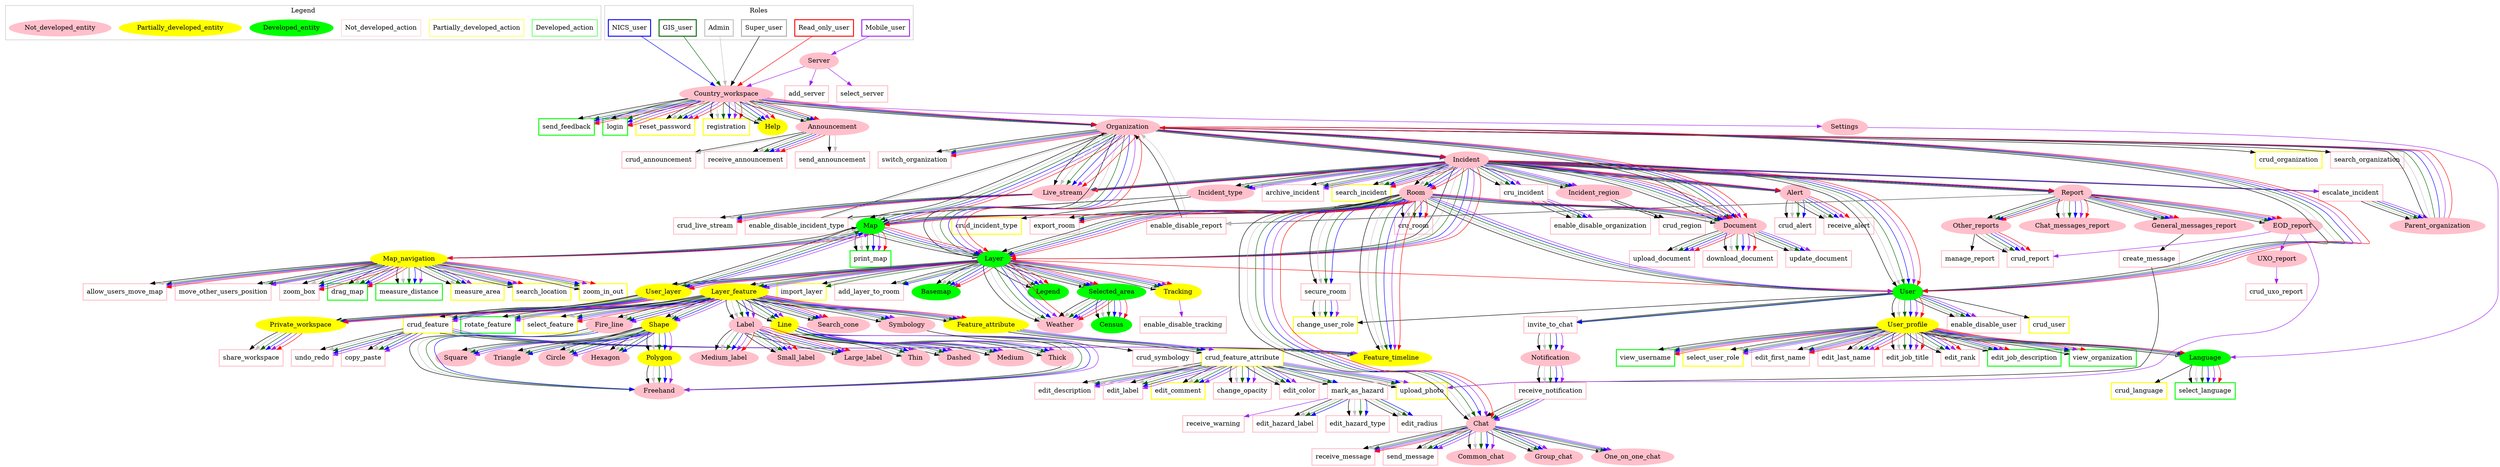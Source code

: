 digraph NICS_information_architecture {
    
subgraph cluster_Legend {
    color=gray;
    Developed_action [shape = rectangle, color=green]
    Partially_developed_action [shape = rectangle, color=yellow]
    Not_developed_action [shape = rectangle, color=pink]
    Developed_entity [style = filled, color=green]
    Partially_developed_entity [style = filled, color=yellow]
    Not_developed_entity [style = filled, color=pink]
    label = "Legend"
}

  subgraph cluster_roles {
    color=gray;
    node [shape=rectangle,color=white, penwidth=2];
    Read_only_user, 
    NICS_user, 
    GIS_user, 
    Admin, 
    Super_user,
    Mobile_user;
    label = "Roles";
  }

  subgraph user_actions_developed {
    style=filled;
    color=lightgrey;
    node [shape=rectangle,style=outlined,penwidth = 2,color=green];
    drag_map, 
    edit_job_description, 
    measure_distance, 
    print_map, 
    rotate_feature,
    select_language, 
    send_feedback, 
    view_organization, 
    view_username,
    login
  }
  
  subgraph user_actions_partially_developed {
    style=filled;
    color=lightgrey;
    node [shape=rectangle,style=outlined,penwidth = 2,color=yellow];
    change_user_role, 
    crud_feature, 
    crud_feature_attribute, 
    crud_incident_type, 
    crud_organization,
    crud_language, 
    crud_user, 
    edit_comment, 
    import_layer,
    measure_area,
    reset_password, 
    search_location, 
    search_incident, 
    select_feature,
    select_user_role, 
    upload_photo,
    zoom_in_out,
    registration
  }
  
  subgraph user_actions_not_developed {
    style=filled;
    color=lightgrey;
    node [shape=rectangle,style=outlined,penwidth = 2,color=pink];
    add_layer_to_room,
    add_server,
    allow_users_move_map,
    archive_incident, 
    change_opacity, 
    copy_paste, 
    create_message,
    crud_alert, 
    crud_announcement, 
    cru_incident, 
    crud_live_stream, 
    crud_region, 
    cru_room, 
    crud_report, 
    crud_symbology, 
    crud_uxo_report,
    download_document, 
    edit_color, 
    edit_comment, 
    edit_description, 
    edit_hazard_label, 
    edit_hazard_type, 
    edit_radius, 
    edit_first_name, 
    edit_label, 
    edit_last_name, 
    edit_job_title, 
    edit_rank, 
    enable_disable_incident_type, 
    enable_disable_organization,
    enable_disable_report, 
    enable_disable_tracking,
    enable_disable_user,
    escalate_incident,
    export_room, 
    invite_to_chat,
    manage_report,
    mark_as_hazard, 
    measure_area, 
    move_other_users_position, 
    receive_alert, 
    receive_announcement, 
    receive_message,
    receive_notification, 
    receive_warning,
    reset_password, 
    search_organization, 
    secure_room,
    send_announcement, 
    send_message, 
    select_server,
    share_workspace, 
    switch_organization,
    undo_redo, 
    update_document,
    upload_document,
    zoom_box
  }
  
  subgraph developed {
    style=filled;
    color=lightgrey;
    node [shape=oval,style=filled,color=green];
    Basemap,
    Census,
    Map, 
    Language, 
    Layer,
    Legend, 
    Selected_area, 
    User
  }
  
  subgraph partially_developed {
    style=filled;
    color=lightgrey;
    node [shape=oval,style=filled,color=yellow];
    Feature_attribute, 
    Feature_timeline, 
    Help,
    Layer_feature,
    Line, 
    Map_navigation,
    Polygon, 
    Shape,
    Tracking,
    User_layer,
    User_profile
    Private_workspace
  }
 
  subgraph not_developed {
    style=filled;
    color=lightgrey;
    node [shape=oval,style=filled,color=pink];
    Alert, 
    Announcement, 
    Chat, 
    Chat_messages_report,
    Circle, 
    Country_workspace,
    Dashed,
    Document, 
    EOD_report,
    Fire_line, 
    Freehand,
    Common_chat,
    General_messages_report,
    Group_chat, 
    Hexagon, 
    Incident, 
    Incident_region
    Incident_type,
    Label, 
    Large_label,
    Live_stream,
    Medium,
    Medium_label,
    Notification,
    One_on_one_chat, 
    Organization,
    Other_reports,
    Parent_organization, 
    Report,
    Room, 
    Search_cone, 
    Server,
    Settings,
    Small_label,
    Square, 
    Symbology, 
    Thick,
    Thin,
    Triangle,
    UXO_report,
    Weather
  }

  subgraph Super_user {
    edge [penwidth = 1, weight = 10];
    Super_user [color = darkgray];
    Super_user -> Country_workspace
    Alert -> crud_alert
    Alert -> receive_alert
    Announcement -> crud_announcement
    Announcement -> send_announcement
    Announcement -> receive_announcement
    Chat -> Common_chat
    Chat -> Group_chat
    Chat -> One_on_one_chat
    Chat -> send_message
    Chat -> receive_message
    Country_workspace -> Announcement
    Country_workspace -> registration
    Country_workspace -> login
    Country_workspace -> send_feedback
    Country_workspace -> Help
    Country_workspace -> reset_password
    Country_workspace -> Organization
    create_message -> upload_photo
    crud_feature -> undo_redo
    crud_feature -> copy_paste
    crud_feature -> Feature_timeline
    crud_feature_attribute -> edit_label
    crud_feature_attribute -> edit_description
    crud_feature_attribute -> upload_photo
    crud_feature_attribute -> edit_comment
    crud_feature_attribute -> edit_color
    crud_feature_attribute -> change_opacity
    crud_feature_attribute -> mark_as_hazard
    cru_incident -> enable_disable_organization
    Document -> upload_document
    Document ->update_document
    Document -> download_document
    Layer_feature -> Shape
    Layer_feature -> Line
    Layer_feature -> Fire_line
    Layer_feature -> Label
    Layer_feature -> Symbology
    Layer_feature -> Search_cone
    escalate_incident -> Parent_organization
    enable_disable_incident_type -> Organization
    enable_disable_report -> Organization
    Feature_attribute -> crud_feature_attribute
    Fire_line -> Freehand
    Incident -> Room
    Incident -> Layer
    Incident -> Live_stream
    Incident -> Alert
    Incident -> Report
    Incident -> Document
    Incident -> search_incident
    Incident -> cru_incident
    Incident -> escalate_incident
    Incident -> archive_incident
    Incident -> Incident_type
    Incident -> Incident_region
    Incident -> User
    Incident_region -> crud_region
    Incident_type -> crud_incident_type
    Incident_type -> enable_disable_incident_type
    invite_to_chat -> Notification
    General_messages_report -> create_message
    Label -> Small_label
    Label -> Medium_label
    Label -> Large_label
    Language -> crud_language
    Language -> select_language
    Layer -> Legend
    Layer -> Tracking
    Layer -> Weather
    Layer -> Selected_area
    Layer -> User_layer
    Layer -> Layer_feature
    Layer -> Basemap
    Layer -> import_layer
    Layer -> add_layer_to_room
    Layer_feature -> crud_feature
    Layer_feature -> select_feature
    Layer_feature -> rotate_feature
    Layer_feature -> Feature_attribute
    Line -> Thick
    Line -> Medium
    Line -> Thin
    Line -> Dashed
    Line -> Freehand
    Live_stream -> crud_live_stream
    Map -> print_map
    Map -> Map_navigation
    Map -> Layer
    Map_navigation -> search_location
    Map_navigation -> zoom_box
    Map_navigation -> zoom_in_out
    Map_navigation -> drag_map
    Map_navigation -> move_other_users_position
    Map_navigation -> allow_users_move_map
    Map_navigation -> measure_area
    Map_navigation -> measure_distance
    mark_as_hazard -> edit_hazard_label
    mark_as_hazard -> edit_hazard_type
    mark_as_hazard -> edit_radius
    Notification -> receive_notification
    Organization -> Incident
    Organization -> Layer
    Organization -> Live_stream
    Organization -> Document
    Organization -> Map
    Organization -> switch_organization
    Organization -> User
    Organization -> crud_organization
    Organization -> search_organization
    Other_reports -> crud_report
    Other_reports -> manage_report
    Parent_organization -> Organization
    Polygon -> Freehand
    receive_notification -> Chat
    Incident_region -> crud_region
    Report -> enable_disable_report
    Report -> General_messages_report
    Report -> Chat_messages_report
    Report -> EOD_report
    Report -> Other_reports
    Room -> cru_room
    Room -> secure_room
    Room -> export_room
    Room -> User
    Room -> Layer
    Room -> Chat
    Room -> Map
    Room -> Document
    Room -> Feature_timeline
    secure_room -> change_user_role
    Selected_area -> Weather
    Selected_area -> Census
    Shape -> Polygon
    Shape -> Circle
    Shape -> Triangle
    Shape -> Square
    Shape -> Hexagon
    Symbology -> crud_symbology
    User -> crud_user
    User -> change_user_role
    User -> enable_disable_user
    User -> User_profile
    User -> invite_to_chat
    User_layer -> Map
    User_layer -> Private_workspace
    User_layer -> crud_feature
    User_profile -> view_username
    User_profile -> edit_first_name
    User_profile -> edit_last_name
    User_profile -> view_organization
    User_profile -> edit_job_title
    User_profile -> edit_rank
    User_profile -> edit_job_description
    User_profile -> select_user_role
    User_profile -> Language
    UXO_report
    Private_workspace -> share_workspace
  }
  
  subgraph Admin {
    edge [color = gray, penwidth = 1, weight = 10];
    Admin [color = gray];
    Admin -> Country_workspace
    Alert -> crud_alert
    Alert -> receive_alert
    Announcement -> crud_announcement
    Announcement -> send_announcement
    Announcement -> receive_announcement
    Chat -> Common_chat
    Chat -> Group_chat
    Chat -> One_on_one_chat
    Chat -> send_message
    Chat -> receive_message
    Country_workspace -> Announcement
    Country_workspace -> registration
    Country_workspace -> login
    Country_workspace -> send_feedback
    Country_workspace -> Help
    Country_workspace -> reset_password
    Country_workspace -> Organization
    crud_feature -> undo_redo
    crud_feature -> copy_paste
    crud_feature -> Feature_timeline
    crud_feature_attribute -> edit_label
    crud_feature_attribute -> edit_description
    crud_feature_attribute -> upload_photo
    crud_feature_attribute -> edit_comment
    crud_feature_attribute -> edit_color
    crud_feature_attribute -> change_opacity
    crud_feature_attribute -> mark_as_hazard
    cru_incident -> enable_disable_organization
    Document -> upload_document
    Document ->update_document
    Document -> download_document
    Layer_feature -> Shape
    Layer_feature -> Line
    Layer_feature -> Fire_line
    Layer_feature -> Label
    Layer_feature -> Symbology
    Layer_feature -> Search_cone
    escalate_incident -> Parent_organization
    enable_disable_incident_type -> Organization
    enable_disable_report -> Organization
    Feature_attribute -> crud_feature_attribute
    Fire_line -> Freehand
    Incident -> Room
    Incident -> Layer
    Incident -> Live_stream
    Incident -> Alert
    Incident -> Report
    Incident -> Document
    Incident -> search_incident
    Incident -> cru_incident
    Incident -> escalate_incident
    Incident -> archive_incident
    Incident -> Incident_type
    Incident -> Incident_region
    Incident -> User
    Incident_type -> enable_disable_incident_type
    invite_to_chat -> Notification
    Label -> Small_label
    Label -> Medium_label
    Label -> Large_label
    Language -> select_language
    Layer -> Legend
    Layer -> Tracking
    Layer -> Weather
    Layer -> Selected_area
    Layer -> User_layer
    Layer -> Layer_feature
    Layer -> Basemap
    Layer -> import_layer
    Layer -> add_layer_to_room
    Layer_feature -> crud_feature
    Layer_feature -> select_feature
    Layer_feature -> rotate_feature
    Layer_feature -> Feature_attribute
    Line -> Thick
    Line -> Medium
    Line -> Thin
    Line -> Dashed
    Line -> Freehand
    Live_stream -> crud_live_stream
    Map -> print_map
    Map -> Map_navigation
    Map -> Layer
    Map_navigation -> search_location
    Map_navigation -> zoom_box
    Map_navigation -> zoom_in_out
    Map_navigation -> drag_map
    Map_navigation -> move_other_users_position
    Map_navigation -> allow_users_move_map
    Map_navigation -> measure_area
    Map_navigation -> measure_distance
    mark_as_hazard -> edit_hazard_label
    mark_as_hazard -> edit_hazard_type
    mark_as_hazard -> edit_radius
    Notification -> receive_notification
    Organization -> Incident
    Organization -> Layer
    Organization -> Live_stream
    Organization -> Document
    Organization -> Map
    Organization -> switch_organization
    Organization -> User
    Other_reports -> crud_report
    Parent_organization -> Organization
    Polygon -> Freehand
    receive_notification -> Chat
    Report -> enable_disable_report
    Report -> General_messages_report
    Report -> Chat_messages_report
    Report -> EOD_report
    Report -> Other_reports
    Room -> cru_room
    Room -> secure_room
    Room -> export_room
    Room -> User
    Room -> Layer
    Room -> Chat
    Room -> Map
    Room -> Document
    Room -> Feature_timeline
    secure_room -> change_user_role
    Selected_area -> Weather
    Selected_area -> Census
    Shape -> Polygon
    Shape -> Circle
    Shape -> Triangle
    Shape -> Square
    Shape -> Hexagon
    User -> enable_disable_user
    User -> User_profile
    User -> invite_to_chat
    User_layer -> Map
    User_layer -> Private_workspace
    User_layer -> crud_feature
    User_profile -> view_username
    User_profile -> edit_first_name
    User_profile -> edit_last_name
    User_profile -> view_organization
    User_profile -> edit_job_title
    User_profile -> edit_rank
    User_profile -> edit_job_description
    User_profile -> select_user_role
    User_profile -> Language
    Private_workspace -> share_workspace
  }

  subgraph GIS_user {
    edge [color = darkgreen, penwidth = 1, weight = 10];
    GIS_user [color = darkgreen];
    GIS_user -> Country_workspace
    Alert -> crud_alert
    Alert -> receive_alert
    Announcement -> receive_announcement
    Chat -> Common_chat
    Chat -> Group_chat
    Chat -> One_on_one_chat
    Chat -> send_message
    Chat -> receive_message
    Country_workspace -> Announcement
    Country_workspace -> registration
    Country_workspace -> login
    Country_workspace -> send_feedback
    Country_workspace -> Help
    Country_workspace -> reset_password
    Country_workspace -> Organization
    crud_feature -> undo_redo
    crud_feature -> copy_paste
    crud_feature -> Feature_timeline
    crud_feature_attribute -> edit_label
    crud_feature_attribute -> edit_description
    crud_feature_attribute -> upload_photo
    crud_feature_attribute -> edit_comment
    crud_feature_attribute -> edit_color
    crud_feature_attribute -> change_opacity
    crud_feature_attribute -> mark_as_hazard
    cru_incident -> enable_disable_organization
    Document -> upload_document
    Document ->update_document
    Document -> download_document
    Layer_feature -> Shape
    Layer_feature -> Line
    Layer_feature -> Fire_line
    Layer_feature -> Label
    Layer_feature -> Symbology
    Layer_feature -> Search_cone
    escalate_incident -> Parent_organization
    Feature_attribute -> crud_feature_attribute
    Fire_line -> Freehand
    Incident -> Room
    Incident -> Layer
    Incident -> Live_stream
    Incident -> Alert
    Incident -> Report
    Incident -> Document
    Incident -> search_incident
    Incident -> cru_incident
    Incident -> escalate_incident
    Incident -> archive_incident
    Incident -> Incident_type
    Incident -> Incident_region
    Incident -> User
    invite_to_chat -> Notification
    Label -> Small_label
    Label -> Medium_label
    Label -> Large_label
    Language -> select_language
    Layer -> Legend
    Layer -> Tracking
    Layer -> Weather
    Layer -> Selected_area
    Layer -> User_layer
    Layer -> Layer_feature
    Layer -> Basemap
    Layer -> import_layer
    Layer -> add_layer_to_room
    Layer_feature -> crud_feature
    Layer_feature -> select_feature
    Layer_feature -> rotate_feature
    Layer_feature -> Feature_attribute
    Line -> Thick
    Line -> Medium
    Line -> Thin
    Line -> Dashed
    Line -> Freehand
    Live_stream -> crud_live_stream
    Map -> print_map
    Map -> Map_navigation
    Map -> Layer
    Map_navigation -> search_location
    Map_navigation -> zoom_box
    Map_navigation -> zoom_in_out
    Map_navigation -> drag_map
    Map_navigation -> move_other_users_position
    Map_navigation -> allow_users_move_map
    Map_navigation -> measure_area
    Map_navigation -> measure_distance
    mark_as_hazard -> edit_hazard_label
    mark_as_hazard -> edit_hazard_type
    mark_as_hazard -> edit_radius
    Notification -> receive_notification
    Organization -> Incident
    Organization -> Layer
    Organization -> Live_stream
    Organization -> Document
    Organization -> Map
    Organization -> switch_organization
    Organization -> User
    Other_reports -> crud_report
    Parent_organization -> Organization
    Polygon -> Freehand
    receive_notification -> Chat
    Report -> General_messages_report
    Report -> EOD_report
    Report -> Other_reports
    Report -> Chat_messages_report
    Room -> cru_room
    Room -> secure_room
    Room -> export_room
    Room -> User
    Room -> Layer
    Room -> Chat
    Room -> Map
    Room -> Document
    Room -> Feature_timeline
    secure_room -> change_user_role
    Selected_area -> Weather
    Selected_area -> Census
    Shape -> Polygon
    Shape -> Circle
    Shape -> Triangle
    Shape -> Square
    Shape -> Hexagon
    User -> enable_disable_user
    User -> User_profile
    User -> invite_to_chat
    User_layer -> Map
    User_layer -> Private_workspace
    User_layer -> crud_feature
    User_profile -> view_username
    User_profile -> edit_first_name
    User_profile -> edit_last_name
    User_profile -> view_organization
    User_profile -> edit_job_title
    User_profile -> edit_rank
    User_profile -> edit_job_description
    User_profile -> select_user_role
    User_profile -> Language
    Private_workspace -> share_workspace
  }
  
    subgraph NICS_user {
    edge [color = blue, penwidth = 1, weight = 10];
    NICS_user [color = blue];
    NICS_user -> Country_workspace
    Alert -> crud_alert
    Alert -> receive_alert
    Announcement -> receive_announcement
    Chat -> Common_chat
    Chat -> Group_chat
    Chat -> One_on_one_chat
    Chat -> send_message
    Chat -> receive_message
    Country_workspace -> Announcement
    Country_workspace -> registration
    Country_workspace -> login
    Country_workspace -> send_feedback
    Country_workspace -> Help
    Country_workspace -> reset_password
    Country_workspace -> Organization
    crud_feature -> undo_redo
    crud_feature -> copy_paste
    crud_feature -> Feature_timeline
    crud_feature_attribute -> edit_label
    crud_feature_attribute -> edit_description
    crud_feature_attribute -> upload_photo
    crud_feature_attribute -> edit_comment
    crud_feature_attribute -> edit_color
    crud_feature_attribute -> change_opacity
    crud_feature_attribute -> mark_as_hazard
    cru_incident -> enable_disable_organization
    Document -> upload_document
    Document ->update_document
    Document -> download_document
    Layer_feature -> Shape
    Layer_feature -> Line
    Layer_feature -> Fire_line
    Layer_feature -> Label
    Layer_feature -> Symbology
    Layer_feature -> Search_cone
    escalate_incident -> Parent_organization
    Feature_attribute -> crud_feature_attribute
    Fire_line -> Freehand
    Incident -> Room
    Incident -> Layer
    Incident -> Live_stream
    Incident -> Alert
    Incident -> Report
    Incident -> Document
    Incident -> search_incident
    Incident -> cru_incident
    Incident -> escalate_incident
    Incident -> archive_incident
    Incident -> Incident_type
    Incident -> Incident_region
    Incident -> User
    invite_to_chat -> Notification
    Label -> Small_label
    Label -> Medium_label
    Label -> Large_label
    Language -> select_language
    Layer -> Legend
    Layer -> Tracking
    Layer -> Weather
    Layer -> Selected_area
    Layer -> User_layer
    Layer -> Layer_feature
    Layer -> Basemap
    Layer -> add_layer_to_room
    Layer_feature -> crud_feature
    Layer_feature -> select_feature
    Layer_feature -> rotate_feature
    Layer_feature -> Feature_attribute
    Line -> Thick
    Line -> Medium
    Line -> Thin
    Line -> Dashed
    Line -> Freehand
    Live_stream -> crud_live_stream
    Map -> print_map
    Map -> Map_navigation
    Map -> Layer
    Map_navigation -> search_location
    Map_navigation -> zoom_box
    Map_navigation -> zoom_in_out
    Map_navigation -> drag_map
    Map_navigation -> move_other_users_position
    Map_navigation -> allow_users_move_map
    Map_navigation -> measure_area
    Map_navigation -> measure_distance
    mark_as_hazard -> edit_hazard_label
    mark_as_hazard -> edit_hazard_type
    mark_as_hazard -> edit_radius
    Notification -> receive_notification
    Organization -> Incident
    Organization -> Layer
    Organization -> Live_stream
    Organization -> Document
    Organization -> Map
    Organization -> switch_organization
    Organization -> User
    Other_reports -> crud_report
    Parent_organization -> Organization
    Polygon -> Freehand
    receive_notification -> Chat
    Report -> General_messages_report
    Report -> Chat_messages_report
    Report -> EOD_report
    Report -> Other_reports
    Room -> cru_room
    Room -> secure_room
    Room -> export_room
    Room -> User
    Room -> Layer
    Room -> Chat
    Room -> Map
    Room -> Document
    Room -> Feature_timeline
    secure_room -> change_user_role
    Selected_area -> Weather
    Selected_area -> Census
    Shape -> Polygon
    Shape -> Circle
    Shape -> Triangle
    Shape -> Square
    Shape -> Hexagon
    User -> enable_disable_user
    User -> User_profile
    User -> invite_to_chat
    User_layer -> Map
    User_layer -> Private_workspace
    User_layer -> crud_feature
    User_profile -> view_username
    User_profile -> edit_first_name
    User_profile -> edit_last_name
    User_profile -> view_organization
    User_profile -> edit_job_title
    User_profile -> edit_rank
    User_profile -> edit_job_description
    User_profile -> select_user_role
    User_profile -> Language
    Private_workspace -> share_workspace
  }
  
    subgraph Mobile_user {
    edge [color = purple, penwidth = 1, weight = 10];
    Mobile_user [color = purple];
    Mobile_user -> Server
    Alert -> receive_alert
    Announcement -> receive_announcement
    Chat -> Common_chat
    Chat -> Group_chat
    Chat -> One_on_one_chat
    Chat -> send_message
    Chat -> receive_message
    Country_workspace -> Organization
    Country_workspace -> registration
    Country_workspace -> login
    Country_workspace -> send_feedback
    Country_workspace -> Help
    Country_workspace -> reset_password
    Country_workspace -> Settings
    crud_feature -> undo_redo
    crud_feature -> copy_paste
    crud_feature -> Feature_timeline
    crud_feature_attribute -> edit_label
    crud_feature_attribute -> edit_description
    crud_feature_attribute -> upload_photo
    crud_feature_attribute -> edit_comment
    crud_feature_attribute -> edit_color
    crud_feature_attribute -> change_opacity
    cru_incident -> enable_disable_organization
    Document -> upload_document
    Document ->update_document
    Document -> download_document
    Layer_feature -> Shape
    Layer_feature -> Line
    Layer_feature -> Fire_line
    Layer_feature -> Label
    Layer_feature -> Symbology
    Layer_feature -> Search_cone
    EOD_report -> crud_report
    EOD_report -> upload_photo
    EOD_report -> UXO_report
    escalate_incident -> Parent_organization
    Feature_attribute -> crud_feature_attribute
    Incident -> Room
    Incident -> Layer
    Incident -> Live_stream
    Incident -> Alert
    Incident -> Report
    Incident -> Document
    Incident -> search_incident
    Incident -> cru_incident
    Incident -> escalate_incident
    Incident -> archive_incident
    Incident -> Incident_type
    Incident -> Incident_region
    Incident -> User
    invite_to_chat -> Notification
    Label -> Small_label
    Label -> Medium_label
    Label -> Large_label
    Language -> select_language
    Layer -> Legend
    Layer -> Tracking
    Layer -> Weather
    Layer -> Selected_area
    Layer -> User_layer
    Layer -> Layer_feature
    Layer -> Basemap
    Layer_feature -> crud_feature
    Layer_feature -> select_feature
    Layer_feature -> rotate_feature
    Layer_feature -> Feature_attribute
    Line -> Thick
    Line -> Medium
    Line -> Thin
    Line -> Dashed
    Line -> Freehand
    Live_stream -> crud_live_stream
    Map -> print_map
    Map -> Map_navigation
    Map -> Layer
    Map_navigation -> search_location
    Map_navigation -> zoom_box
    Map_navigation -> zoom_in_out
    Map_navigation -> drag_map
    Map_navigation -> move_other_users_position
    Map_navigation -> allow_users_move_map
    Map_navigation -> measure_area
    Map_navigation -> measure_distance
    mark_as_hazard -> receive_warning
    Notification -> receive_notification
    Organization -> Incident
    Organization -> Layer
    Organization -> Live_stream
    Organization -> Document
    Organization -> Map
    Organization -> switch_organization
    Organization -> User
    Other_reports -> crud_report
    Parent_organization -> Organization
    Polygon -> Freehand
    receive_notification -> Chat
    Report -> General_messages_report
    Report -> Chat_messages_report
    Report -> EOD_report
    Room -> User
    Room -> Layer
    Room -> Chat
    Room -> Map
    Room -> Document
    Room -> Feature_timeline
    secure_room -> change_user_role
    Selected_area -> Weather
    Selected_area -> Census
    Server -> select_server
    Server -> Country_workspace
    Server -> add_server
    Settings -> Language
    Shape -> Polygon
    Shape -> Circle
    Shape -> Square
    Tracking -> enable_disable_tracking
    User -> enable_disable_user
    User -> User_profile
    User_layer -> Map
    User_layer -> Private_workspace
    User_layer -> crud_feature
    User_profile -> view_username
    User_profile -> edit_first_name
    User_profile -> edit_last_name
    User_profile -> view_organization
    User_profile -> edit_job_title
    User_profile -> edit_rank
    User_profile -> edit_job_description
    User_profile -> select_user_role
    UXO_report -> crud_uxo_report
    Private_workspace -> share_workspace
  }
          
    subgraph read_only_user {
    edge [color = red, penwidth = 1, weight = 10];
    Read_only_user [color = red];
    Read_only_user -> Country_workspace
    Alert -> receive_alert
    Announcement -> receive_announcement
    Document -> upload_document
    Document -> download_document
    Chat -> receive_message
    Country_workspace -> Announcement
    Country_workspace -> registration
    Country_workspace -> login
    Country_workspace -> send_feedback
    Country_workspace -> Help
    Country_workspace -> reset_password
    Country_workspace -> Organization
    Incident -> Room
    Incident -> Layer
    Incident -> Live_stream
    Incident -> Alert
    Incident -> Report
    Incident -> Document
    Incident -> search_incident
    Incident -> User
    Label -> Small_label
    Label -> Medium_label
    Label -> Large_label
    Language -> select_language
    Layer -> Basemap
    Layer -> Legend
    Layer -> Selected_area
    Layer -> Tracking
    Layer -> User
    Layer -> User_layer
    Layer -> Weather
    Layer_feature -> select_feature
    Layer_feature -> Search_cone
    Live_stream -> crud_live_stream
    Layer_feature -> Feature_attribute
    Map -> print_map
    Map -> Map_navigation
    Map -> Layer
    Map_navigation -> search_location
    Map_navigation -> zoom_box
    Map_navigation -> zoom_in_out
    Map_navigation -> drag_map
    Map_navigation -> allow_users_move_map
    Organization -> Map
    Organization -> Incident
    Organization -> Layer
    Organization -> Live_stream
    Organization -> Document
    Organization -> User
    Organization -> switch_organization
    Other_reports -> crud_report
    Private_workspace -> share_workspace
    Parent_organization -> Organization
    Report -> General_messages_report
    Report -> Chat_messages_report
    Report -> EOD_report
    Report -> Other_reports
    Room -> cru_room
    Room -> export_room
    Room -> Layer
    Room -> Chat
    Room -> Map
    Room -> Document
    Room -> Feature_timeline
    Selected_area -> Weather
    Selected_area -> Census
    User -> User_profile
    User_layer -> Private_workspace
    User_profile -> view_username
    User_profile -> edit_first_name
    User_profile -> edit_last_name
    User_profile -> view_organization
    User_profile -> edit_job_title
    User_profile -> edit_rank
    User_profile -> edit_job_description
    User_profile -> Language
  }
}
